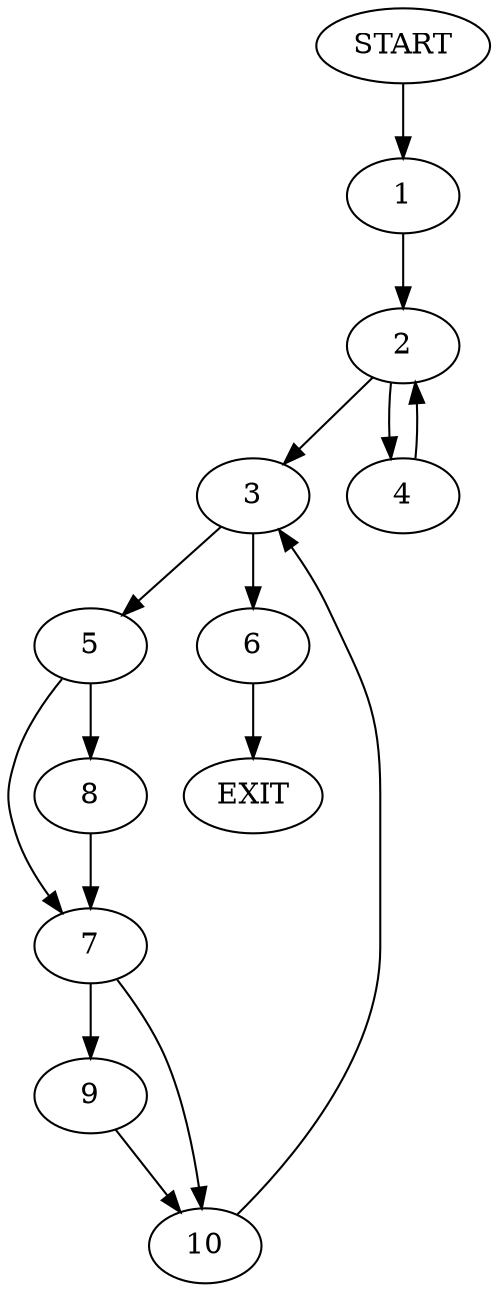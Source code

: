 digraph {
0 [label="START"]
11 [label="EXIT"]
0 -> 1
1 -> 2
2 -> 3
2 -> 4
3 -> 5
3 -> 6
4 -> 2
6 -> 11
5 -> 7
5 -> 8
8 -> 7
7 -> 9
7 -> 10
10 -> 3
9 -> 10
}
